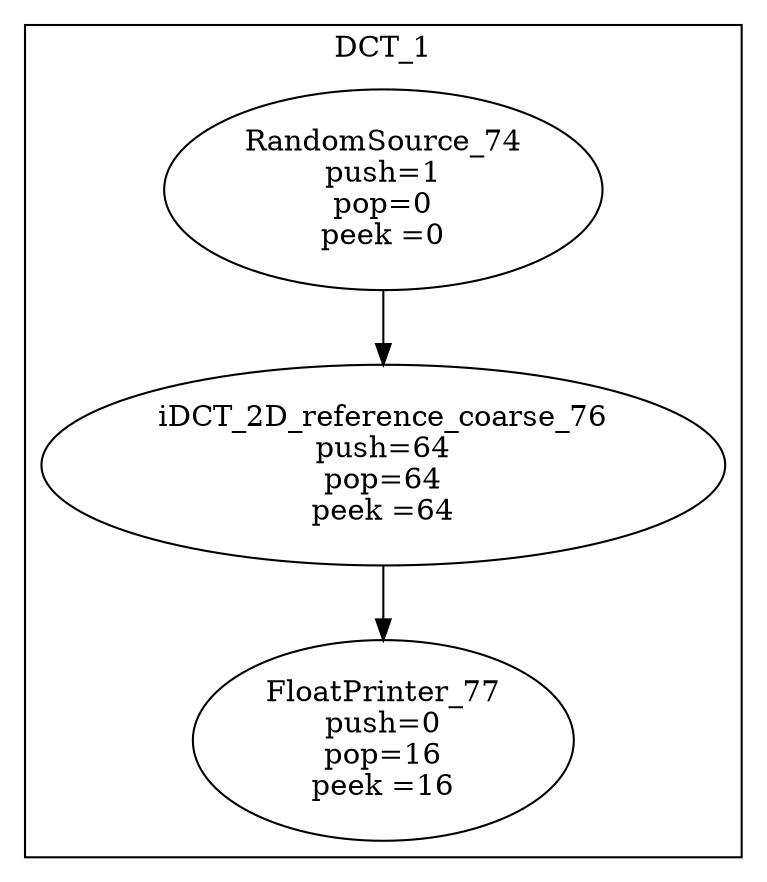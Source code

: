 digraph streamit {
subgraph cluster_node1 {
 label="DCT_1";
node2 [ label="RandomSource_74\npush=1\npop=0\npeek =0" ]
node3 [ label="iDCT_2D_reference_coarse_76\npush=64\npop=64\npeek =64" ]
node2 -> node3
node4 [ label="FloatPrinter_77\npush=0\npop=16\npeek =16" ]
node3 -> node4
}
}
